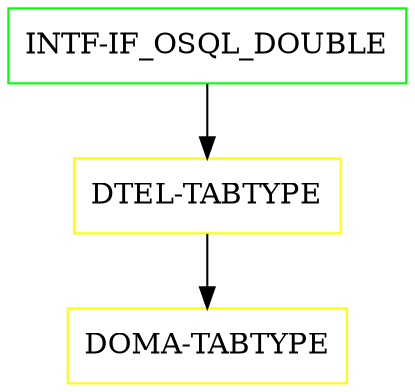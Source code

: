digraph G {
  "INTF-IF_OSQL_DOUBLE" [shape=box,color=green];
  "DTEL-TABTYPE" [shape=box,color=yellow,URL="./DTEL_TABTYPE.html"];
  "DOMA-TABTYPE" [shape=box,color=yellow,URL="./DOMA_TABTYPE.html"];
  "INTF-IF_OSQL_DOUBLE" -> "DTEL-TABTYPE";
  "DTEL-TABTYPE" -> "DOMA-TABTYPE";
}
